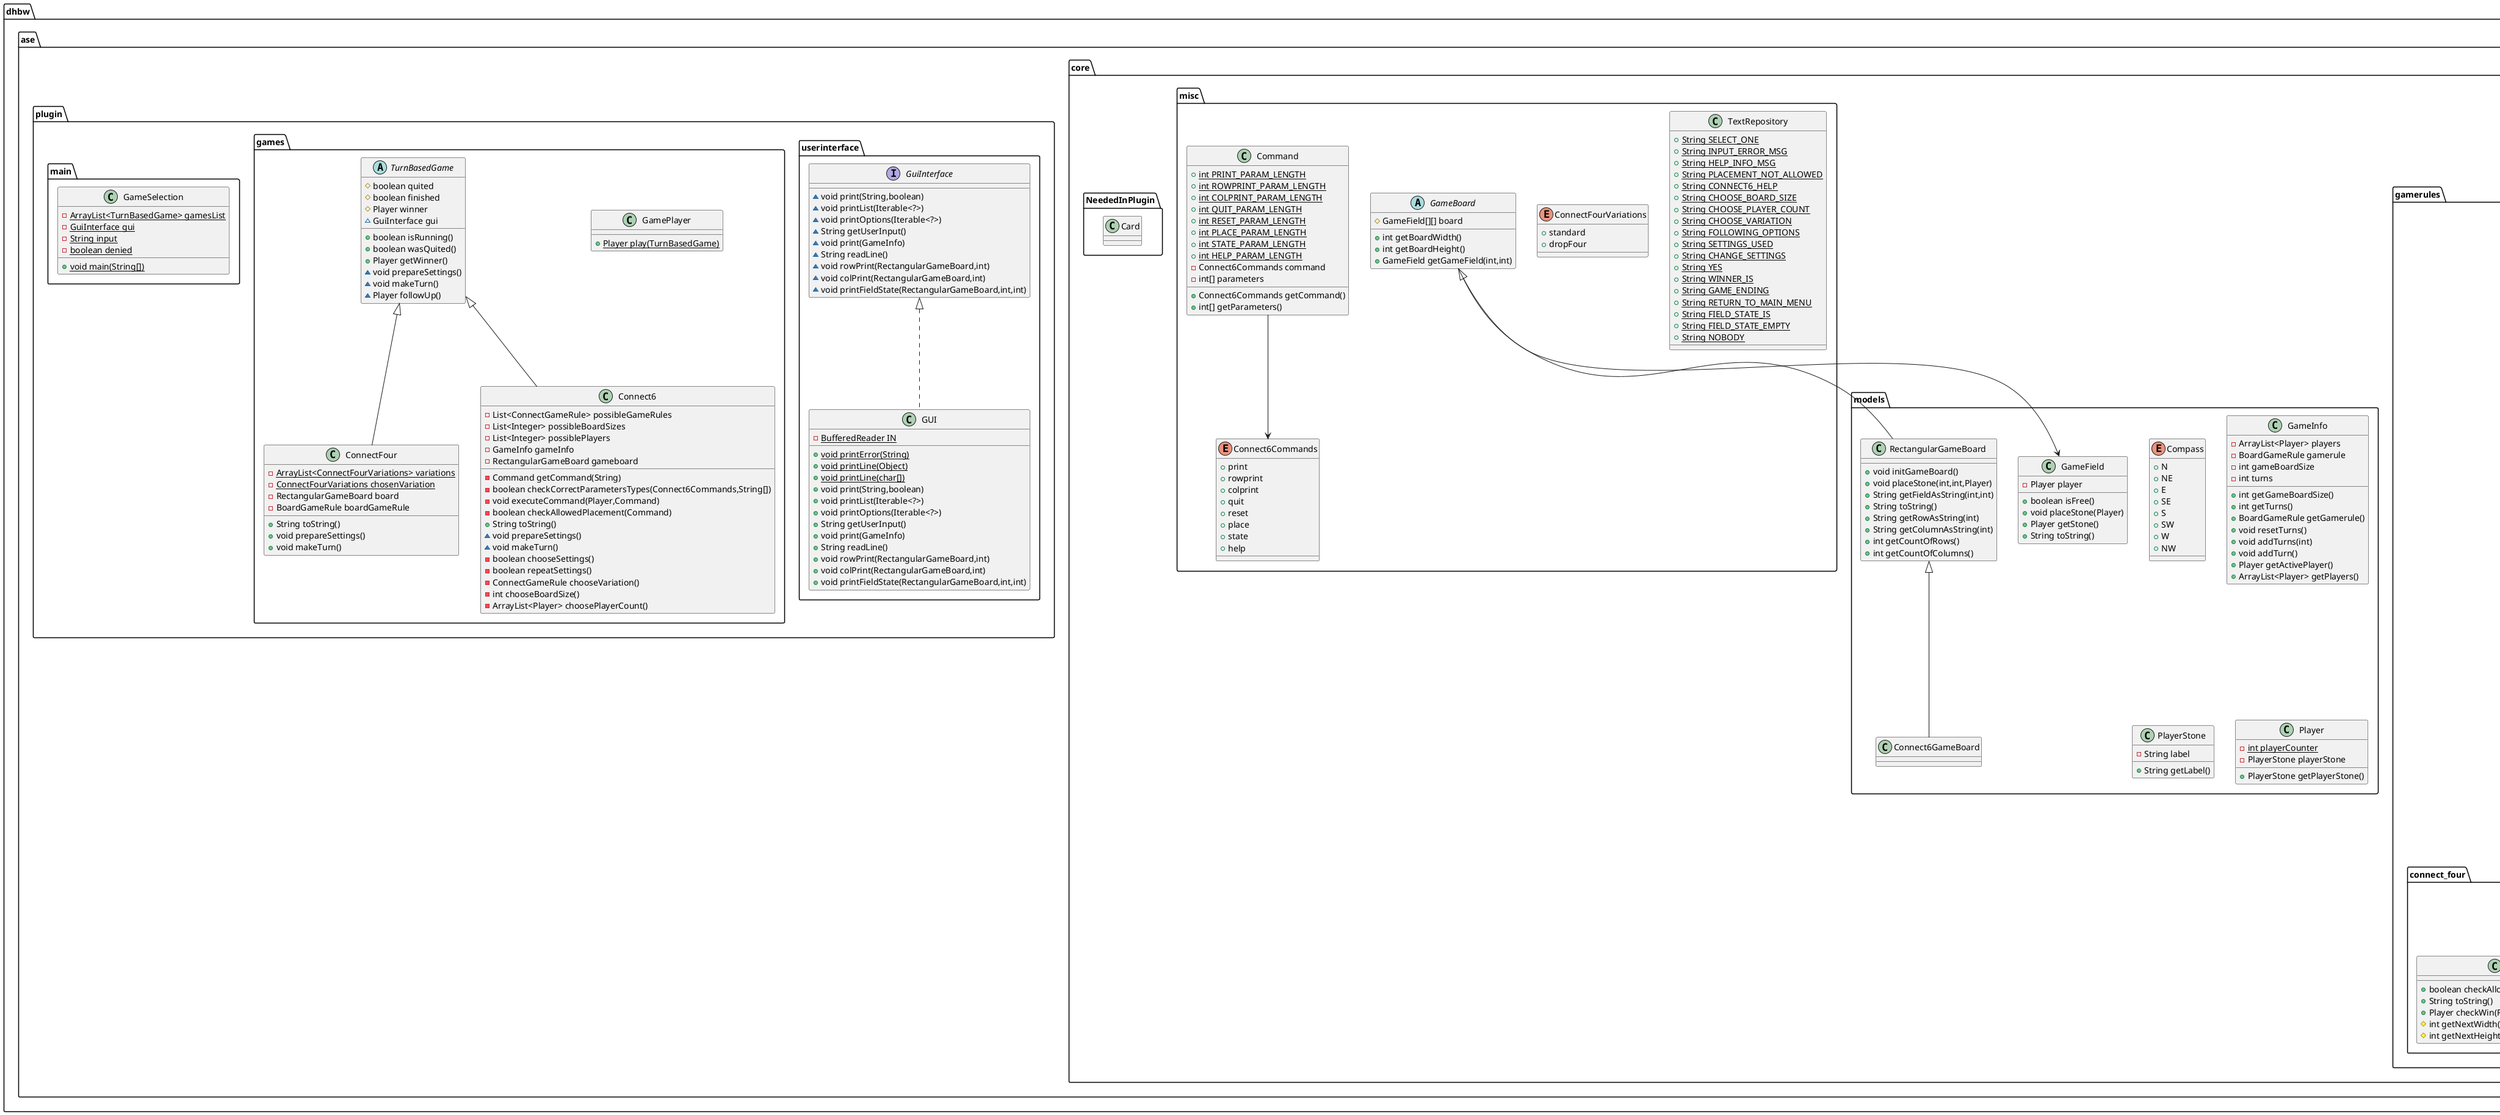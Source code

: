 @startuml
class dhbw.ase.core.gamerules.connect_four.ConnectFourDropGameRule {
+ boolean checkAllowedPlacement(RectangularGameBoard,int,int)
+ String toString()
+ Player checkWin(RectangularGameBoard,Command)
# int getNextWidth(RectangularGameBoard,int,Compass)
# int getNextHeight(RectangularGameBoard,int,Compass)
}
class dhbw.ase.plugin.userinterface.GUI {
- {static} BufferedReader IN
+ {static} void printError(String)
+ {static} void printLine(Object)
+ {static} void printLine(char[])
+ void print(String,boolean)
+ void printList(Iterable<?>)
+ void printOptions(Iterable<?>)
+ String getUserInput()
+ void print(GameInfo)
+ String readLine()
+ void rowPrint(RectangularGameBoard,int)
+ void colPrint(RectangularGameBoard,int)
+ void printFieldState(RectangularGameBoard,int,int)
}
abstract class dhbw.ase.core.gamerules.connect_four.ConnectFourGameRule {
}
class dhbw.ase.plugin.games.GamePlayer {
+ {static} Player play(TurnBasedGame)
}
class dhbw.ase.core.gamerules.connect6.Connect6TorusGameRule {
# boolean checkOnBoard(RectangularGameBoard,int,int)
# int getNextWidth(RectangularGameBoard,int,Compass)
# int getNextHeight(RectangularGameBoard,int,Compass)
+ boolean checkAllowedPlacement(RectangularGameBoard,int,int)
+ String toString()
}
class dhbw.ase.core.models.GameField {
- Player player
+ boolean isFree()
+ void placeStone(Player)
+ Player getStone()
+ String toString()
}
class dhbw.ase.plugin.games.ConnectFour {
- {static} ArrayList<ConnectFourVariations> variations
- {static} ConnectFourVariations chosenVariation
- RectangularGameBoard board
- BoardGameRule boardGameRule
+ String toString()
+ void prepareSettings()
+ void makeTurn()
}
abstract class dhbw.ase.core.gamerules.BoardGameRule {
+ boolean checkAllowedPlacement(RectangularGameBoard,int,int)
+ {abstract}Player checkWin(RectangularGameBoard,Command)
+ {abstract}String toString()
}
class dhbw.ase.core.misc.TextRepository {
+ {static} String SELECT_ONE
+ {static} String INPUT_ERROR_MSG
+ {static} String HELP_INFO_MSG
+ {static} String PLACEMENT_NOT_ALLOWED
+ {static} String CONNECT6_HELP
+ {static} String CHOOSE_BOARD_SIZE
+ {static} String CHOOSE_PLAYER_COUNT
+ {static} String CHOOSE_VARIATION
+ {static} String FOLLOWING_OPTIONS
+ {static} String SETTINGS_USED
+ {static} String CHANGE_SETTINGS
+ {static} String YES
+ {static} String WINNER_IS
+ {static} String GAME_ENDING
+ {static} String RETURN_TO_MAIN_MENU
+ {static} String FIELD_STATE_IS
+ {static} String FIELD_STATE_EMPTY
+ {static} String NOBODY
}
enum dhbw.ase.core.models.Compass {
+  N
+  NE
+  E
+  SE
+  S
+  SW
+  W
+  NW
}
enum dhbw.ase.core.misc.ConnectFourVariations {
+  standard
+  dropFour
}
class dhbw.ase.core.gamerules.connect6.Connect6StandardGameRule {
+ boolean checkAllowedPlacement(RectangularGameBoard,int,int)
+ String toString()
# int getNextWidth(RectangularGameBoard,int,Compass)
# int getNextHeight(RectangularGameBoard,int,Compass)
}
class dhbw.ase.plugin.main.GameSelection {
- {static} ArrayList<TurnBasedGame> gamesList
- {static} GuiInterface gui
- {static} String input
- {static} boolean denied
+ {static} void main(String[])
}
abstract class dhbw.ase.core.misc.GameBoard {
# GameField[][] board
+ int getBoardWidth()
+ int getBoardHeight()
+ GameField getGameField(int,int)
}
class dhbw.ase.core.models.Connect6GameBoard {
}
class dhbw.ase.plugin.games.Connect6 {
- List<ConnectGameRule> possibleGameRules
- List<Integer> possibleBoardSizes
- List<Integer> possiblePlayers
- GameInfo gameInfo
- RectangularGameBoard gameboard
- Command getCommand(String)
- boolean checkCorrectParametersTypes(Connect6Commands,String[])
- void executeCommand(Player,Command)
- boolean checkAllowedPlacement(Command)
+ String toString()
~ void prepareSettings()
~ void makeTurn()
- boolean chooseSettings()
- boolean repeatSettings()
- ConnectGameRule chooseVariation()
- int chooseBoardSize()
- ArrayList<Player> choosePlayerCount()
}
class dhbw.ase.core.models.GameInfo {
- ArrayList<Player> players
- BoardGameRule gamerule
- int gameBoardSize
- int turns
+ int getGameBoardSize()
+ int getTurns()
+ BoardGameRule getGamerule()
+ void resetTurns()
+ void addTurns(int)
+ void addTurn()
+ Player getActivePlayer()
+ ArrayList<Player> getPlayers()
}
class dhbw.ase.core.gamerules.connect_four.ConnectFourStandardGameRule {
+ boolean checkAllowedPlacement(RectangularGameBoard,int,int)
+ String toString()
+ Player checkWin(RectangularGameBoard,Command)
# int getNextWidth(RectangularGameBoard,int,Compass)
# int getNextHeight(RectangularGameBoard,int,Compass)
}
abstract class dhbw.ase.core.gamerules.connect6.Connect6GameRule {
}
interface dhbw.ase.core.gamerules.PlaceableCheck {
~ boolean checkAllowedPlacement(RectangularGameBoard,int,int)
}
class dhbw.ase.core.models.PlayerStone {
- String label
+ String getLabel()
}
class dhbw.ase.core.NeededInPlugin.Card {
}
abstract class dhbw.ase.plugin.games.TurnBasedGame {
# boolean quited
# boolean finished
# Player winner
~ GuiInterface gui
+ boolean isRunning()
+ boolean wasQuited()
+ Player getWinner()
~ void prepareSettings()
~ void makeTurn()
~ Player followUp()
}
abstract class dhbw.ase.core.gamerules.ConnectGameRule {
# {static} int xInARowToWin
# boolean checkOnBoard(RectangularGameBoard,int,int)
+ Player checkWin(RectangularGameBoard,Command)
# boolean hasSurroundingWinner(RectangularGameBoard,int,int)
# int checkNorthWest(RectangularGameBoard,int,int)
# int checkNorth(RectangularGameBoard,int,int)
# int checkNorthEast(RectangularGameBoard,int,int)
# int checkWest(RectangularGameBoard,int,int)
# int checkEast(RectangularGameBoard,int,int)
# int checkSouthWest(RectangularGameBoard,int,int)
# int checkSouth(RectangularGameBoard,int,int)
# int checkSouthEast(RectangularGameBoard,int,int)
# int checkDirection(RectangularGameBoard,int,int,int,Compass)
# {abstract}int getNextWidth(RectangularGameBoard,int,Compass)
# {abstract}int getNextHeight(RectangularGameBoard,int,Compass)
}
class dhbw.ase.core.models.Player {
- {static} int playerCounter
- PlayerStone playerStone
+ PlayerStone getPlayerStone()
}
interface dhbw.ase.plugin.userinterface.GuiInterface {
~ void print(String,boolean)
~ void printList(Iterable<?>)
~ void printOptions(Iterable<?>)
~ String getUserInput()
~ void print(GameInfo)
~ String readLine()
~ void rowPrint(RectangularGameBoard,int)
~ void colPrint(RectangularGameBoard,int)
~ void printFieldState(RectangularGameBoard,int,int)
}
class dhbw.ase.core.models.RectangularGameBoard {
+ void initGameBoard()
+ void placeStone(int,int,Player)
+ String getFieldAsString(int,int)
+ String toString()
+ String getRowAsString(int)
+ String getColumnAsString(int)
+ int getCountOfRows()
+ int getCountOfColumns()
}
class dhbw.ase.core.misc.Command {
+ {static} int PRINT_PARAM_LENGTH
+ {static} int ROWPRINT_PARAM_LENGTH
+ {static} int COLPRINT_PARAM_LENGTH
+ {static} int QUIT_PARAM_LENGTH
+ {static} int RESET_PARAM_LENGTH
+ {static} int PLACE_PARAM_LENGTH
+ {static} int STATE_PARAM_LENGTH
+ {static} int HELP_PARAM_LENGTH
- Connect6Commands command
- int[] parameters
+ Connect6Commands getCommand()
+ int[] getParameters()
}
interface dhbw.ase.core.gamerules.Winnable {
~ Player checkWin(RectangularGameBoard,Command)
}
enum dhbw.ase.core.misc.Connect6Commands {
+  print
+  rowprint
+  colprint
+  quit
+  reset
+  place
+  state
+  help
}


dhbw.ase.core.gamerules.connect_four.ConnectFourGameRule <|-- dhbw.ase.core.gamerules.connect_four.ConnectFourDropGameRule
dhbw.ase.plugin.userinterface.GuiInterface <|.. dhbw.ase.plugin.userinterface.GUI
dhbw.ase.core.gamerules.ConnectGameRule <|-- dhbw.ase.core.gamerules.connect_four.ConnectFourGameRule
dhbw.ase.core.gamerules.connect6.Connect6GameRule <|-- dhbw.ase.core.gamerules.connect6.Connect6TorusGameRule
dhbw.ase.plugin.games.TurnBasedGame <|-- dhbw.ase.plugin.games.ConnectFour
dhbw.ase.core.gamerules.Winnable <|.. dhbw.ase.core.gamerules.BoardGameRule
dhbw.ase.core.gamerules.PlaceableCheck <|.. dhbw.ase.core.gamerules.BoardGameRule
dhbw.ase.core.gamerules.connect6.Connect6GameRule <|-- dhbw.ase.core.gamerules.connect6.Connect6StandardGameRule
dhbw.ase.core.models.RectangularGameBoard <|-- dhbw.ase.core.models.Connect6GameBoard
dhbw.ase.plugin.games.TurnBasedGame <|-- dhbw.ase.plugin.games.Connect6
dhbw.ase.core.gamerules.connect_four.ConnectFourGameRule <|-- dhbw.ase.core.gamerules.connect_four.ConnectFourStandardGameRule
dhbw.ase.core.gamerules.ConnectGameRule <|-- dhbw.ase.core.gamerules.connect6.Connect6GameRule
dhbw.ase.core.gamerules.BoardGameRule <|-- dhbw.ase.core.gamerules.ConnectGameRule
dhbw.ase.core.misc.GameBoard <|-- dhbw.ase.core.models.RectangularGameBoard


dhbw.ase.core.misc.GameBoard --> dhbw.ase.core.models.GameField

dhbw.ase.core.misc.Command --> dhbw.ase.core.misc.Connect6Commands



@enduml